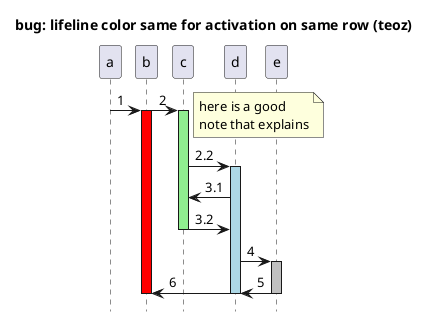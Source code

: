 {
  "sha1": "hnq6ftqqqls0pu4t9e5ouo3izcnfcv7",
  "insertion": {
    "when": "2024-06-03T18:59:29.782Z",
    "url": "http://forum.plantuml.net/9366/teoz-bug-color-activations-lifelines-are-same-when-they-same",
    "user": "plantuml@gmail.com"
  }
}
@startuml
!pragma teoz true
hide footbox

title bug: lifeline color same for activation on same row (teoz)

a->b: 1
activate b #red
& b->c: 2
activate c #lightgreen
note right
here is a good
note that explains
end note
c->d: 2.2
activate d #lightblue
d->c: 3.1
c->d: 3.2
deactivate c
d->e: 4
activate e #silver
e->d: 5
deactivate e
& d->b: 6
deactivate d
deactivate b
@enduml
